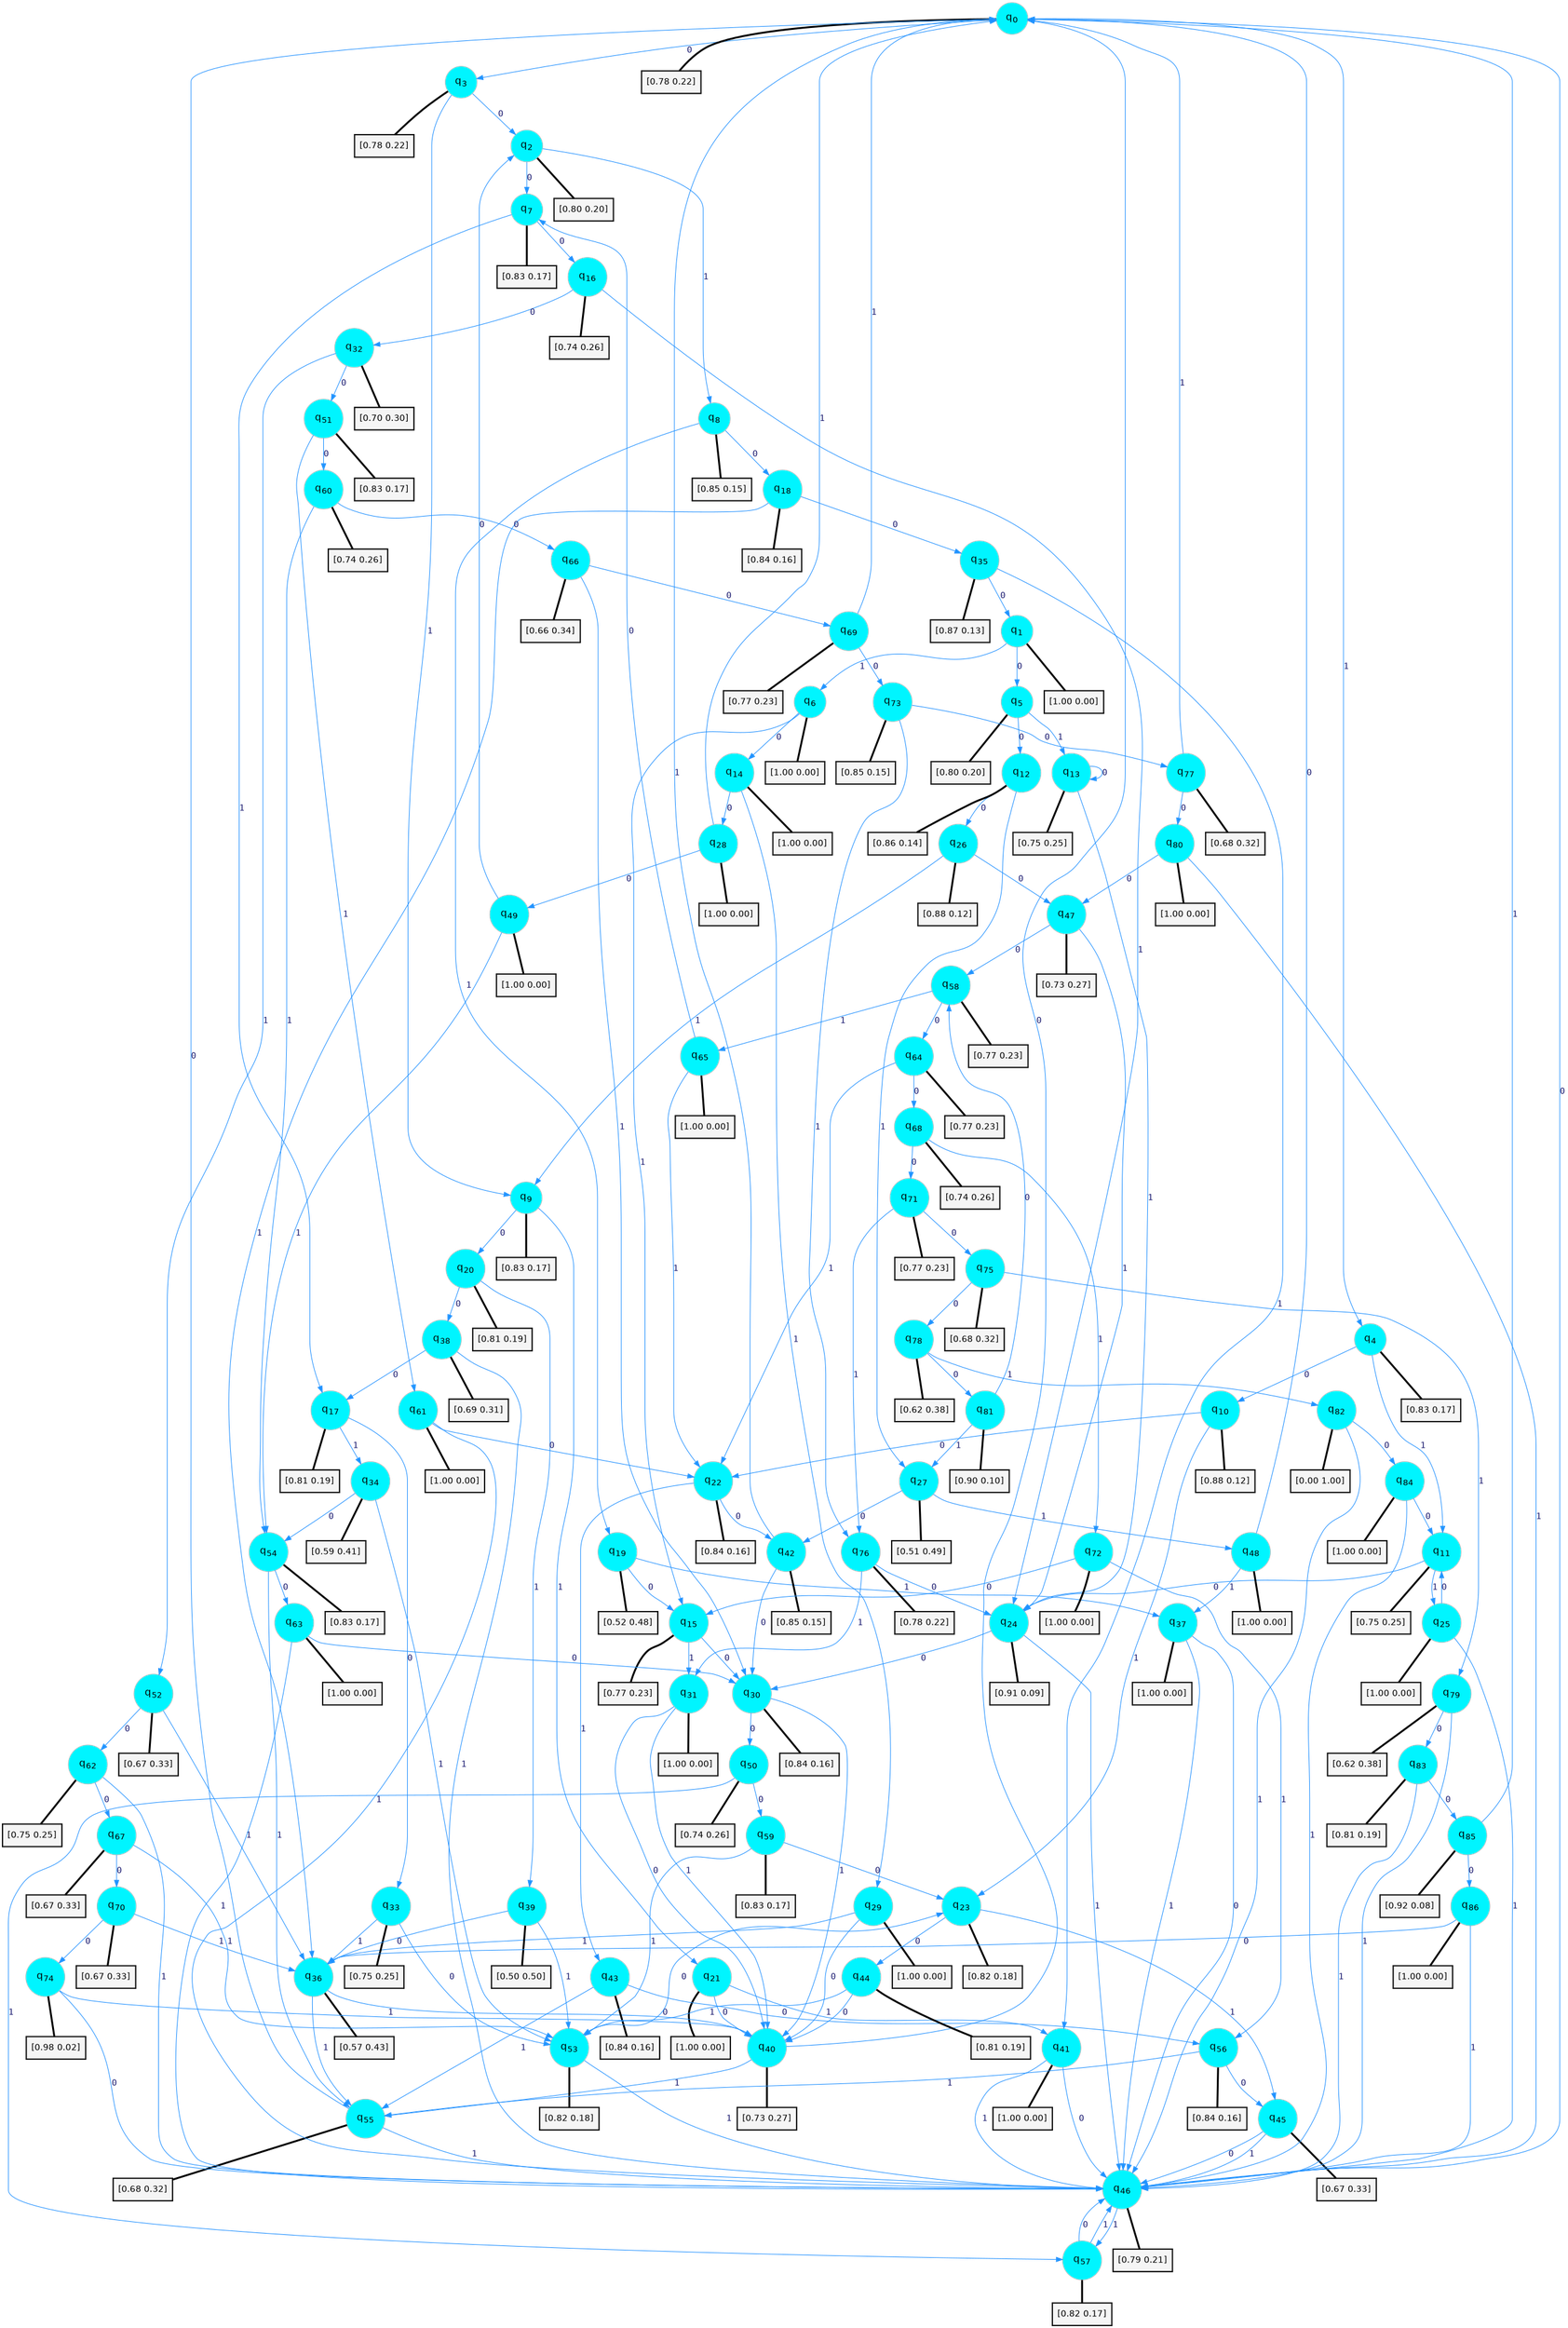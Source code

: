digraph G {
graph [
bgcolor=transparent, dpi=300, rankdir=TD, size="40,25"];
node [
color=gray, fillcolor=turquoise1, fontcolor=black, fontname=Helvetica, fontsize=16, fontweight=bold, shape=circle, style=filled];
edge [
arrowsize=1, color=dodgerblue1, fontcolor=midnightblue, fontname=courier, fontweight=bold, penwidth=1, style=solid, weight=20];
0[label=<q<SUB>0</SUB>>];
1[label=<q<SUB>1</SUB>>];
2[label=<q<SUB>2</SUB>>];
3[label=<q<SUB>3</SUB>>];
4[label=<q<SUB>4</SUB>>];
5[label=<q<SUB>5</SUB>>];
6[label=<q<SUB>6</SUB>>];
7[label=<q<SUB>7</SUB>>];
8[label=<q<SUB>8</SUB>>];
9[label=<q<SUB>9</SUB>>];
10[label=<q<SUB>10</SUB>>];
11[label=<q<SUB>11</SUB>>];
12[label=<q<SUB>12</SUB>>];
13[label=<q<SUB>13</SUB>>];
14[label=<q<SUB>14</SUB>>];
15[label=<q<SUB>15</SUB>>];
16[label=<q<SUB>16</SUB>>];
17[label=<q<SUB>17</SUB>>];
18[label=<q<SUB>18</SUB>>];
19[label=<q<SUB>19</SUB>>];
20[label=<q<SUB>20</SUB>>];
21[label=<q<SUB>21</SUB>>];
22[label=<q<SUB>22</SUB>>];
23[label=<q<SUB>23</SUB>>];
24[label=<q<SUB>24</SUB>>];
25[label=<q<SUB>25</SUB>>];
26[label=<q<SUB>26</SUB>>];
27[label=<q<SUB>27</SUB>>];
28[label=<q<SUB>28</SUB>>];
29[label=<q<SUB>29</SUB>>];
30[label=<q<SUB>30</SUB>>];
31[label=<q<SUB>31</SUB>>];
32[label=<q<SUB>32</SUB>>];
33[label=<q<SUB>33</SUB>>];
34[label=<q<SUB>34</SUB>>];
35[label=<q<SUB>35</SUB>>];
36[label=<q<SUB>36</SUB>>];
37[label=<q<SUB>37</SUB>>];
38[label=<q<SUB>38</SUB>>];
39[label=<q<SUB>39</SUB>>];
40[label=<q<SUB>40</SUB>>];
41[label=<q<SUB>41</SUB>>];
42[label=<q<SUB>42</SUB>>];
43[label=<q<SUB>43</SUB>>];
44[label=<q<SUB>44</SUB>>];
45[label=<q<SUB>45</SUB>>];
46[label=<q<SUB>46</SUB>>];
47[label=<q<SUB>47</SUB>>];
48[label=<q<SUB>48</SUB>>];
49[label=<q<SUB>49</SUB>>];
50[label=<q<SUB>50</SUB>>];
51[label=<q<SUB>51</SUB>>];
52[label=<q<SUB>52</SUB>>];
53[label=<q<SUB>53</SUB>>];
54[label=<q<SUB>54</SUB>>];
55[label=<q<SUB>55</SUB>>];
56[label=<q<SUB>56</SUB>>];
57[label=<q<SUB>57</SUB>>];
58[label=<q<SUB>58</SUB>>];
59[label=<q<SUB>59</SUB>>];
60[label=<q<SUB>60</SUB>>];
61[label=<q<SUB>61</SUB>>];
62[label=<q<SUB>62</SUB>>];
63[label=<q<SUB>63</SUB>>];
64[label=<q<SUB>64</SUB>>];
65[label=<q<SUB>65</SUB>>];
66[label=<q<SUB>66</SUB>>];
67[label=<q<SUB>67</SUB>>];
68[label=<q<SUB>68</SUB>>];
69[label=<q<SUB>69</SUB>>];
70[label=<q<SUB>70</SUB>>];
71[label=<q<SUB>71</SUB>>];
72[label=<q<SUB>72</SUB>>];
73[label=<q<SUB>73</SUB>>];
74[label=<q<SUB>74</SUB>>];
75[label=<q<SUB>75</SUB>>];
76[label=<q<SUB>76</SUB>>];
77[label=<q<SUB>77</SUB>>];
78[label=<q<SUB>78</SUB>>];
79[label=<q<SUB>79</SUB>>];
80[label=<q<SUB>80</SUB>>];
81[label=<q<SUB>81</SUB>>];
82[label=<q<SUB>82</SUB>>];
83[label=<q<SUB>83</SUB>>];
84[label=<q<SUB>84</SUB>>];
85[label=<q<SUB>85</SUB>>];
86[label=<q<SUB>86</SUB>>];
87[label="[0.78 0.22]", shape=box,fontcolor=black, fontname=Helvetica, fontsize=14, penwidth=2, fillcolor=whitesmoke,color=black];
88[label="[1.00 0.00]", shape=box,fontcolor=black, fontname=Helvetica, fontsize=14, penwidth=2, fillcolor=whitesmoke,color=black];
89[label="[0.80 0.20]", shape=box,fontcolor=black, fontname=Helvetica, fontsize=14, penwidth=2, fillcolor=whitesmoke,color=black];
90[label="[0.78 0.22]", shape=box,fontcolor=black, fontname=Helvetica, fontsize=14, penwidth=2, fillcolor=whitesmoke,color=black];
91[label="[0.83 0.17]", shape=box,fontcolor=black, fontname=Helvetica, fontsize=14, penwidth=2, fillcolor=whitesmoke,color=black];
92[label="[0.80 0.20]", shape=box,fontcolor=black, fontname=Helvetica, fontsize=14, penwidth=2, fillcolor=whitesmoke,color=black];
93[label="[1.00 0.00]", shape=box,fontcolor=black, fontname=Helvetica, fontsize=14, penwidth=2, fillcolor=whitesmoke,color=black];
94[label="[0.83 0.17]", shape=box,fontcolor=black, fontname=Helvetica, fontsize=14, penwidth=2, fillcolor=whitesmoke,color=black];
95[label="[0.85 0.15]", shape=box,fontcolor=black, fontname=Helvetica, fontsize=14, penwidth=2, fillcolor=whitesmoke,color=black];
96[label="[0.83 0.17]", shape=box,fontcolor=black, fontname=Helvetica, fontsize=14, penwidth=2, fillcolor=whitesmoke,color=black];
97[label="[0.88 0.12]", shape=box,fontcolor=black, fontname=Helvetica, fontsize=14, penwidth=2, fillcolor=whitesmoke,color=black];
98[label="[0.75 0.25]", shape=box,fontcolor=black, fontname=Helvetica, fontsize=14, penwidth=2, fillcolor=whitesmoke,color=black];
99[label="[0.86 0.14]", shape=box,fontcolor=black, fontname=Helvetica, fontsize=14, penwidth=2, fillcolor=whitesmoke,color=black];
100[label="[0.75 0.25]", shape=box,fontcolor=black, fontname=Helvetica, fontsize=14, penwidth=2, fillcolor=whitesmoke,color=black];
101[label="[1.00 0.00]", shape=box,fontcolor=black, fontname=Helvetica, fontsize=14, penwidth=2, fillcolor=whitesmoke,color=black];
102[label="[0.77 0.23]", shape=box,fontcolor=black, fontname=Helvetica, fontsize=14, penwidth=2, fillcolor=whitesmoke,color=black];
103[label="[0.74 0.26]", shape=box,fontcolor=black, fontname=Helvetica, fontsize=14, penwidth=2, fillcolor=whitesmoke,color=black];
104[label="[0.81 0.19]", shape=box,fontcolor=black, fontname=Helvetica, fontsize=14, penwidth=2, fillcolor=whitesmoke,color=black];
105[label="[0.84 0.16]", shape=box,fontcolor=black, fontname=Helvetica, fontsize=14, penwidth=2, fillcolor=whitesmoke,color=black];
106[label="[0.52 0.48]", shape=box,fontcolor=black, fontname=Helvetica, fontsize=14, penwidth=2, fillcolor=whitesmoke,color=black];
107[label="[0.81 0.19]", shape=box,fontcolor=black, fontname=Helvetica, fontsize=14, penwidth=2, fillcolor=whitesmoke,color=black];
108[label="[1.00 0.00]", shape=box,fontcolor=black, fontname=Helvetica, fontsize=14, penwidth=2, fillcolor=whitesmoke,color=black];
109[label="[0.84 0.16]", shape=box,fontcolor=black, fontname=Helvetica, fontsize=14, penwidth=2, fillcolor=whitesmoke,color=black];
110[label="[0.82 0.18]", shape=box,fontcolor=black, fontname=Helvetica, fontsize=14, penwidth=2, fillcolor=whitesmoke,color=black];
111[label="[0.91 0.09]", shape=box,fontcolor=black, fontname=Helvetica, fontsize=14, penwidth=2, fillcolor=whitesmoke,color=black];
112[label="[1.00 0.00]", shape=box,fontcolor=black, fontname=Helvetica, fontsize=14, penwidth=2, fillcolor=whitesmoke,color=black];
113[label="[0.88 0.12]", shape=box,fontcolor=black, fontname=Helvetica, fontsize=14, penwidth=2, fillcolor=whitesmoke,color=black];
114[label="[0.51 0.49]", shape=box,fontcolor=black, fontname=Helvetica, fontsize=14, penwidth=2, fillcolor=whitesmoke,color=black];
115[label="[1.00 0.00]", shape=box,fontcolor=black, fontname=Helvetica, fontsize=14, penwidth=2, fillcolor=whitesmoke,color=black];
116[label="[1.00 0.00]", shape=box,fontcolor=black, fontname=Helvetica, fontsize=14, penwidth=2, fillcolor=whitesmoke,color=black];
117[label="[0.84 0.16]", shape=box,fontcolor=black, fontname=Helvetica, fontsize=14, penwidth=2, fillcolor=whitesmoke,color=black];
118[label="[1.00 0.00]", shape=box,fontcolor=black, fontname=Helvetica, fontsize=14, penwidth=2, fillcolor=whitesmoke,color=black];
119[label="[0.70 0.30]", shape=box,fontcolor=black, fontname=Helvetica, fontsize=14, penwidth=2, fillcolor=whitesmoke,color=black];
120[label="[0.75 0.25]", shape=box,fontcolor=black, fontname=Helvetica, fontsize=14, penwidth=2, fillcolor=whitesmoke,color=black];
121[label="[0.59 0.41]", shape=box,fontcolor=black, fontname=Helvetica, fontsize=14, penwidth=2, fillcolor=whitesmoke,color=black];
122[label="[0.87 0.13]", shape=box,fontcolor=black, fontname=Helvetica, fontsize=14, penwidth=2, fillcolor=whitesmoke,color=black];
123[label="[0.57 0.43]", shape=box,fontcolor=black, fontname=Helvetica, fontsize=14, penwidth=2, fillcolor=whitesmoke,color=black];
124[label="[1.00 0.00]", shape=box,fontcolor=black, fontname=Helvetica, fontsize=14, penwidth=2, fillcolor=whitesmoke,color=black];
125[label="[0.69 0.31]", shape=box,fontcolor=black, fontname=Helvetica, fontsize=14, penwidth=2, fillcolor=whitesmoke,color=black];
126[label="[0.50 0.50]", shape=box,fontcolor=black, fontname=Helvetica, fontsize=14, penwidth=2, fillcolor=whitesmoke,color=black];
127[label="[0.73 0.27]", shape=box,fontcolor=black, fontname=Helvetica, fontsize=14, penwidth=2, fillcolor=whitesmoke,color=black];
128[label="[1.00 0.00]", shape=box,fontcolor=black, fontname=Helvetica, fontsize=14, penwidth=2, fillcolor=whitesmoke,color=black];
129[label="[0.85 0.15]", shape=box,fontcolor=black, fontname=Helvetica, fontsize=14, penwidth=2, fillcolor=whitesmoke,color=black];
130[label="[0.84 0.16]", shape=box,fontcolor=black, fontname=Helvetica, fontsize=14, penwidth=2, fillcolor=whitesmoke,color=black];
131[label="[0.81 0.19]", shape=box,fontcolor=black, fontname=Helvetica, fontsize=14, penwidth=2, fillcolor=whitesmoke,color=black];
132[label="[0.67 0.33]", shape=box,fontcolor=black, fontname=Helvetica, fontsize=14, penwidth=2, fillcolor=whitesmoke,color=black];
133[label="[0.79 0.21]", shape=box,fontcolor=black, fontname=Helvetica, fontsize=14, penwidth=2, fillcolor=whitesmoke,color=black];
134[label="[0.73 0.27]", shape=box,fontcolor=black, fontname=Helvetica, fontsize=14, penwidth=2, fillcolor=whitesmoke,color=black];
135[label="[1.00 0.00]", shape=box,fontcolor=black, fontname=Helvetica, fontsize=14, penwidth=2, fillcolor=whitesmoke,color=black];
136[label="[1.00 0.00]", shape=box,fontcolor=black, fontname=Helvetica, fontsize=14, penwidth=2, fillcolor=whitesmoke,color=black];
137[label="[0.74 0.26]", shape=box,fontcolor=black, fontname=Helvetica, fontsize=14, penwidth=2, fillcolor=whitesmoke,color=black];
138[label="[0.83 0.17]", shape=box,fontcolor=black, fontname=Helvetica, fontsize=14, penwidth=2, fillcolor=whitesmoke,color=black];
139[label="[0.67 0.33]", shape=box,fontcolor=black, fontname=Helvetica, fontsize=14, penwidth=2, fillcolor=whitesmoke,color=black];
140[label="[0.82 0.18]", shape=box,fontcolor=black, fontname=Helvetica, fontsize=14, penwidth=2, fillcolor=whitesmoke,color=black];
141[label="[0.83 0.17]", shape=box,fontcolor=black, fontname=Helvetica, fontsize=14, penwidth=2, fillcolor=whitesmoke,color=black];
142[label="[0.68 0.32]", shape=box,fontcolor=black, fontname=Helvetica, fontsize=14, penwidth=2, fillcolor=whitesmoke,color=black];
143[label="[0.84 0.16]", shape=box,fontcolor=black, fontname=Helvetica, fontsize=14, penwidth=2, fillcolor=whitesmoke,color=black];
144[label="[0.82 0.17]", shape=box,fontcolor=black, fontname=Helvetica, fontsize=14, penwidth=2, fillcolor=whitesmoke,color=black];
145[label="[0.77 0.23]", shape=box,fontcolor=black, fontname=Helvetica, fontsize=14, penwidth=2, fillcolor=whitesmoke,color=black];
146[label="[0.83 0.17]", shape=box,fontcolor=black, fontname=Helvetica, fontsize=14, penwidth=2, fillcolor=whitesmoke,color=black];
147[label="[0.74 0.26]", shape=box,fontcolor=black, fontname=Helvetica, fontsize=14, penwidth=2, fillcolor=whitesmoke,color=black];
148[label="[1.00 0.00]", shape=box,fontcolor=black, fontname=Helvetica, fontsize=14, penwidth=2, fillcolor=whitesmoke,color=black];
149[label="[0.75 0.25]", shape=box,fontcolor=black, fontname=Helvetica, fontsize=14, penwidth=2, fillcolor=whitesmoke,color=black];
150[label="[1.00 0.00]", shape=box,fontcolor=black, fontname=Helvetica, fontsize=14, penwidth=2, fillcolor=whitesmoke,color=black];
151[label="[0.77 0.23]", shape=box,fontcolor=black, fontname=Helvetica, fontsize=14, penwidth=2, fillcolor=whitesmoke,color=black];
152[label="[1.00 0.00]", shape=box,fontcolor=black, fontname=Helvetica, fontsize=14, penwidth=2, fillcolor=whitesmoke,color=black];
153[label="[0.66 0.34]", shape=box,fontcolor=black, fontname=Helvetica, fontsize=14, penwidth=2, fillcolor=whitesmoke,color=black];
154[label="[0.67 0.33]", shape=box,fontcolor=black, fontname=Helvetica, fontsize=14, penwidth=2, fillcolor=whitesmoke,color=black];
155[label="[0.74 0.26]", shape=box,fontcolor=black, fontname=Helvetica, fontsize=14, penwidth=2, fillcolor=whitesmoke,color=black];
156[label="[0.77 0.23]", shape=box,fontcolor=black, fontname=Helvetica, fontsize=14, penwidth=2, fillcolor=whitesmoke,color=black];
157[label="[0.67 0.33]", shape=box,fontcolor=black, fontname=Helvetica, fontsize=14, penwidth=2, fillcolor=whitesmoke,color=black];
158[label="[0.77 0.23]", shape=box,fontcolor=black, fontname=Helvetica, fontsize=14, penwidth=2, fillcolor=whitesmoke,color=black];
159[label="[1.00 0.00]", shape=box,fontcolor=black, fontname=Helvetica, fontsize=14, penwidth=2, fillcolor=whitesmoke,color=black];
160[label="[0.85 0.15]", shape=box,fontcolor=black, fontname=Helvetica, fontsize=14, penwidth=2, fillcolor=whitesmoke,color=black];
161[label="[0.98 0.02]", shape=box,fontcolor=black, fontname=Helvetica, fontsize=14, penwidth=2, fillcolor=whitesmoke,color=black];
162[label="[0.68 0.32]", shape=box,fontcolor=black, fontname=Helvetica, fontsize=14, penwidth=2, fillcolor=whitesmoke,color=black];
163[label="[0.78 0.22]", shape=box,fontcolor=black, fontname=Helvetica, fontsize=14, penwidth=2, fillcolor=whitesmoke,color=black];
164[label="[0.68 0.32]", shape=box,fontcolor=black, fontname=Helvetica, fontsize=14, penwidth=2, fillcolor=whitesmoke,color=black];
165[label="[0.62 0.38]", shape=box,fontcolor=black, fontname=Helvetica, fontsize=14, penwidth=2, fillcolor=whitesmoke,color=black];
166[label="[0.62 0.38]", shape=box,fontcolor=black, fontname=Helvetica, fontsize=14, penwidth=2, fillcolor=whitesmoke,color=black];
167[label="[1.00 0.00]", shape=box,fontcolor=black, fontname=Helvetica, fontsize=14, penwidth=2, fillcolor=whitesmoke,color=black];
168[label="[0.90 0.10]", shape=box,fontcolor=black, fontname=Helvetica, fontsize=14, penwidth=2, fillcolor=whitesmoke,color=black];
169[label="[0.00 1.00]", shape=box,fontcolor=black, fontname=Helvetica, fontsize=14, penwidth=2, fillcolor=whitesmoke,color=black];
170[label="[0.81 0.19]", shape=box,fontcolor=black, fontname=Helvetica, fontsize=14, penwidth=2, fillcolor=whitesmoke,color=black];
171[label="[1.00 0.00]", shape=box,fontcolor=black, fontname=Helvetica, fontsize=14, penwidth=2, fillcolor=whitesmoke,color=black];
172[label="[0.92 0.08]", shape=box,fontcolor=black, fontname=Helvetica, fontsize=14, penwidth=2, fillcolor=whitesmoke,color=black];
173[label="[1.00 0.00]", shape=box,fontcolor=black, fontname=Helvetica, fontsize=14, penwidth=2, fillcolor=whitesmoke,color=black];
0->3 [label=0];
0->4 [label=1];
0->87 [arrowhead=none, penwidth=3,color=black];
1->5 [label=0];
1->6 [label=1];
1->88 [arrowhead=none, penwidth=3,color=black];
2->7 [label=0];
2->8 [label=1];
2->89 [arrowhead=none, penwidth=3,color=black];
3->2 [label=0];
3->9 [label=1];
3->90 [arrowhead=none, penwidth=3,color=black];
4->10 [label=0];
4->11 [label=1];
4->91 [arrowhead=none, penwidth=3,color=black];
5->12 [label=0];
5->13 [label=1];
5->92 [arrowhead=none, penwidth=3,color=black];
6->14 [label=0];
6->15 [label=1];
6->93 [arrowhead=none, penwidth=3,color=black];
7->16 [label=0];
7->17 [label=1];
7->94 [arrowhead=none, penwidth=3,color=black];
8->18 [label=0];
8->19 [label=1];
8->95 [arrowhead=none, penwidth=3,color=black];
9->20 [label=0];
9->21 [label=1];
9->96 [arrowhead=none, penwidth=3,color=black];
10->22 [label=0];
10->23 [label=1];
10->97 [arrowhead=none, penwidth=3,color=black];
11->24 [label=0];
11->25 [label=1];
11->98 [arrowhead=none, penwidth=3,color=black];
12->26 [label=0];
12->27 [label=1];
12->99 [arrowhead=none, penwidth=3,color=black];
13->13 [label=0];
13->24 [label=1];
13->100 [arrowhead=none, penwidth=3,color=black];
14->28 [label=0];
14->29 [label=1];
14->101 [arrowhead=none, penwidth=3,color=black];
15->30 [label=0];
15->31 [label=1];
15->102 [arrowhead=none, penwidth=3,color=black];
16->32 [label=0];
16->24 [label=1];
16->103 [arrowhead=none, penwidth=3,color=black];
17->33 [label=0];
17->34 [label=1];
17->104 [arrowhead=none, penwidth=3,color=black];
18->35 [label=0];
18->36 [label=1];
18->105 [arrowhead=none, penwidth=3,color=black];
19->15 [label=0];
19->37 [label=1];
19->106 [arrowhead=none, penwidth=3,color=black];
20->38 [label=0];
20->39 [label=1];
20->107 [arrowhead=none, penwidth=3,color=black];
21->40 [label=0];
21->41 [label=1];
21->108 [arrowhead=none, penwidth=3,color=black];
22->42 [label=0];
22->43 [label=1];
22->109 [arrowhead=none, penwidth=3,color=black];
23->44 [label=0];
23->45 [label=1];
23->110 [arrowhead=none, penwidth=3,color=black];
24->30 [label=0];
24->46 [label=1];
24->111 [arrowhead=none, penwidth=3,color=black];
25->11 [label=0];
25->46 [label=1];
25->112 [arrowhead=none, penwidth=3,color=black];
26->47 [label=0];
26->9 [label=1];
26->113 [arrowhead=none, penwidth=3,color=black];
27->42 [label=0];
27->48 [label=1];
27->114 [arrowhead=none, penwidth=3,color=black];
28->49 [label=0];
28->0 [label=1];
28->115 [arrowhead=none, penwidth=3,color=black];
29->40 [label=0];
29->36 [label=1];
29->116 [arrowhead=none, penwidth=3,color=black];
30->50 [label=0];
30->40 [label=1];
30->117 [arrowhead=none, penwidth=3,color=black];
31->40 [label=0];
31->40 [label=1];
31->118 [arrowhead=none, penwidth=3,color=black];
32->51 [label=0];
32->52 [label=1];
32->119 [arrowhead=none, penwidth=3,color=black];
33->53 [label=0];
33->36 [label=1];
33->120 [arrowhead=none, penwidth=3,color=black];
34->54 [label=0];
34->53 [label=1];
34->121 [arrowhead=none, penwidth=3,color=black];
35->1 [label=0];
35->41 [label=1];
35->122 [arrowhead=none, penwidth=3,color=black];
36->40 [label=0];
36->55 [label=1];
36->123 [arrowhead=none, penwidth=3,color=black];
37->46 [label=0];
37->46 [label=1];
37->124 [arrowhead=none, penwidth=3,color=black];
38->17 [label=0];
38->46 [label=1];
38->125 [arrowhead=none, penwidth=3,color=black];
39->36 [label=0];
39->53 [label=1];
39->126 [arrowhead=none, penwidth=3,color=black];
40->0 [label=0];
40->55 [label=1];
40->127 [arrowhead=none, penwidth=3,color=black];
41->46 [label=0];
41->46 [label=1];
41->128 [arrowhead=none, penwidth=3,color=black];
42->30 [label=0];
42->0 [label=1];
42->129 [arrowhead=none, penwidth=3,color=black];
43->56 [label=0];
43->55 [label=1];
43->130 [arrowhead=none, penwidth=3,color=black];
44->40 [label=0];
44->53 [label=1];
44->131 [arrowhead=none, penwidth=3,color=black];
45->46 [label=0];
45->46 [label=1];
45->132 [arrowhead=none, penwidth=3,color=black];
46->0 [label=0];
46->57 [label=1];
46->133 [arrowhead=none, penwidth=3,color=black];
47->58 [label=0];
47->24 [label=1];
47->134 [arrowhead=none, penwidth=3,color=black];
48->0 [label=0];
48->37 [label=1];
48->135 [arrowhead=none, penwidth=3,color=black];
49->2 [label=0];
49->54 [label=1];
49->136 [arrowhead=none, penwidth=3,color=black];
50->59 [label=0];
50->57 [label=1];
50->137 [arrowhead=none, penwidth=3,color=black];
51->60 [label=0];
51->61 [label=1];
51->138 [arrowhead=none, penwidth=3,color=black];
52->62 [label=0];
52->36 [label=1];
52->139 [arrowhead=none, penwidth=3,color=black];
53->23 [label=0];
53->46 [label=1];
53->140 [arrowhead=none, penwidth=3,color=black];
54->63 [label=0];
54->55 [label=1];
54->141 [arrowhead=none, penwidth=3,color=black];
55->0 [label=0];
55->46 [label=1];
55->142 [arrowhead=none, penwidth=3,color=black];
56->45 [label=0];
56->55 [label=1];
56->143 [arrowhead=none, penwidth=3,color=black];
57->46 [label=0];
57->46 [label=1];
57->144 [arrowhead=none, penwidth=3,color=black];
58->64 [label=0];
58->65 [label=1];
58->145 [arrowhead=none, penwidth=3,color=black];
59->23 [label=0];
59->53 [label=1];
59->146 [arrowhead=none, penwidth=3,color=black];
60->66 [label=0];
60->54 [label=1];
60->147 [arrowhead=none, penwidth=3,color=black];
61->22 [label=0];
61->46 [label=1];
61->148 [arrowhead=none, penwidth=3,color=black];
62->67 [label=0];
62->46 [label=1];
62->149 [arrowhead=none, penwidth=3,color=black];
63->30 [label=0];
63->46 [label=1];
63->150 [arrowhead=none, penwidth=3,color=black];
64->68 [label=0];
64->22 [label=1];
64->151 [arrowhead=none, penwidth=3,color=black];
65->7 [label=0];
65->22 [label=1];
65->152 [arrowhead=none, penwidth=3,color=black];
66->69 [label=0];
66->30 [label=1];
66->153 [arrowhead=none, penwidth=3,color=black];
67->70 [label=0];
67->53 [label=1];
67->154 [arrowhead=none, penwidth=3,color=black];
68->71 [label=0];
68->72 [label=1];
68->155 [arrowhead=none, penwidth=3,color=black];
69->73 [label=0];
69->0 [label=1];
69->156 [arrowhead=none, penwidth=3,color=black];
70->74 [label=0];
70->36 [label=1];
70->157 [arrowhead=none, penwidth=3,color=black];
71->75 [label=0];
71->76 [label=1];
71->158 [arrowhead=none, penwidth=3,color=black];
72->15 [label=0];
72->56 [label=1];
72->159 [arrowhead=none, penwidth=3,color=black];
73->77 [label=0];
73->76 [label=1];
73->160 [arrowhead=none, penwidth=3,color=black];
74->46 [label=0];
74->40 [label=1];
74->161 [arrowhead=none, penwidth=3,color=black];
75->78 [label=0];
75->79 [label=1];
75->162 [arrowhead=none, penwidth=3,color=black];
76->24 [label=0];
76->31 [label=1];
76->163 [arrowhead=none, penwidth=3,color=black];
77->80 [label=0];
77->0 [label=1];
77->164 [arrowhead=none, penwidth=3,color=black];
78->81 [label=0];
78->82 [label=1];
78->165 [arrowhead=none, penwidth=3,color=black];
79->83 [label=0];
79->46 [label=1];
79->166 [arrowhead=none, penwidth=3,color=black];
80->47 [label=0];
80->46 [label=1];
80->167 [arrowhead=none, penwidth=3,color=black];
81->58 [label=0];
81->27 [label=1];
81->168 [arrowhead=none, penwidth=3,color=black];
82->84 [label=0];
82->46 [label=1];
82->169 [arrowhead=none, penwidth=3,color=black];
83->85 [label=0];
83->46 [label=1];
83->170 [arrowhead=none, penwidth=3,color=black];
84->11 [label=0];
84->46 [label=1];
84->171 [arrowhead=none, penwidth=3,color=black];
85->86 [label=0];
85->0 [label=1];
85->172 [arrowhead=none, penwidth=3,color=black];
86->36 [label=0];
86->46 [label=1];
86->173 [arrowhead=none, penwidth=3,color=black];
}
